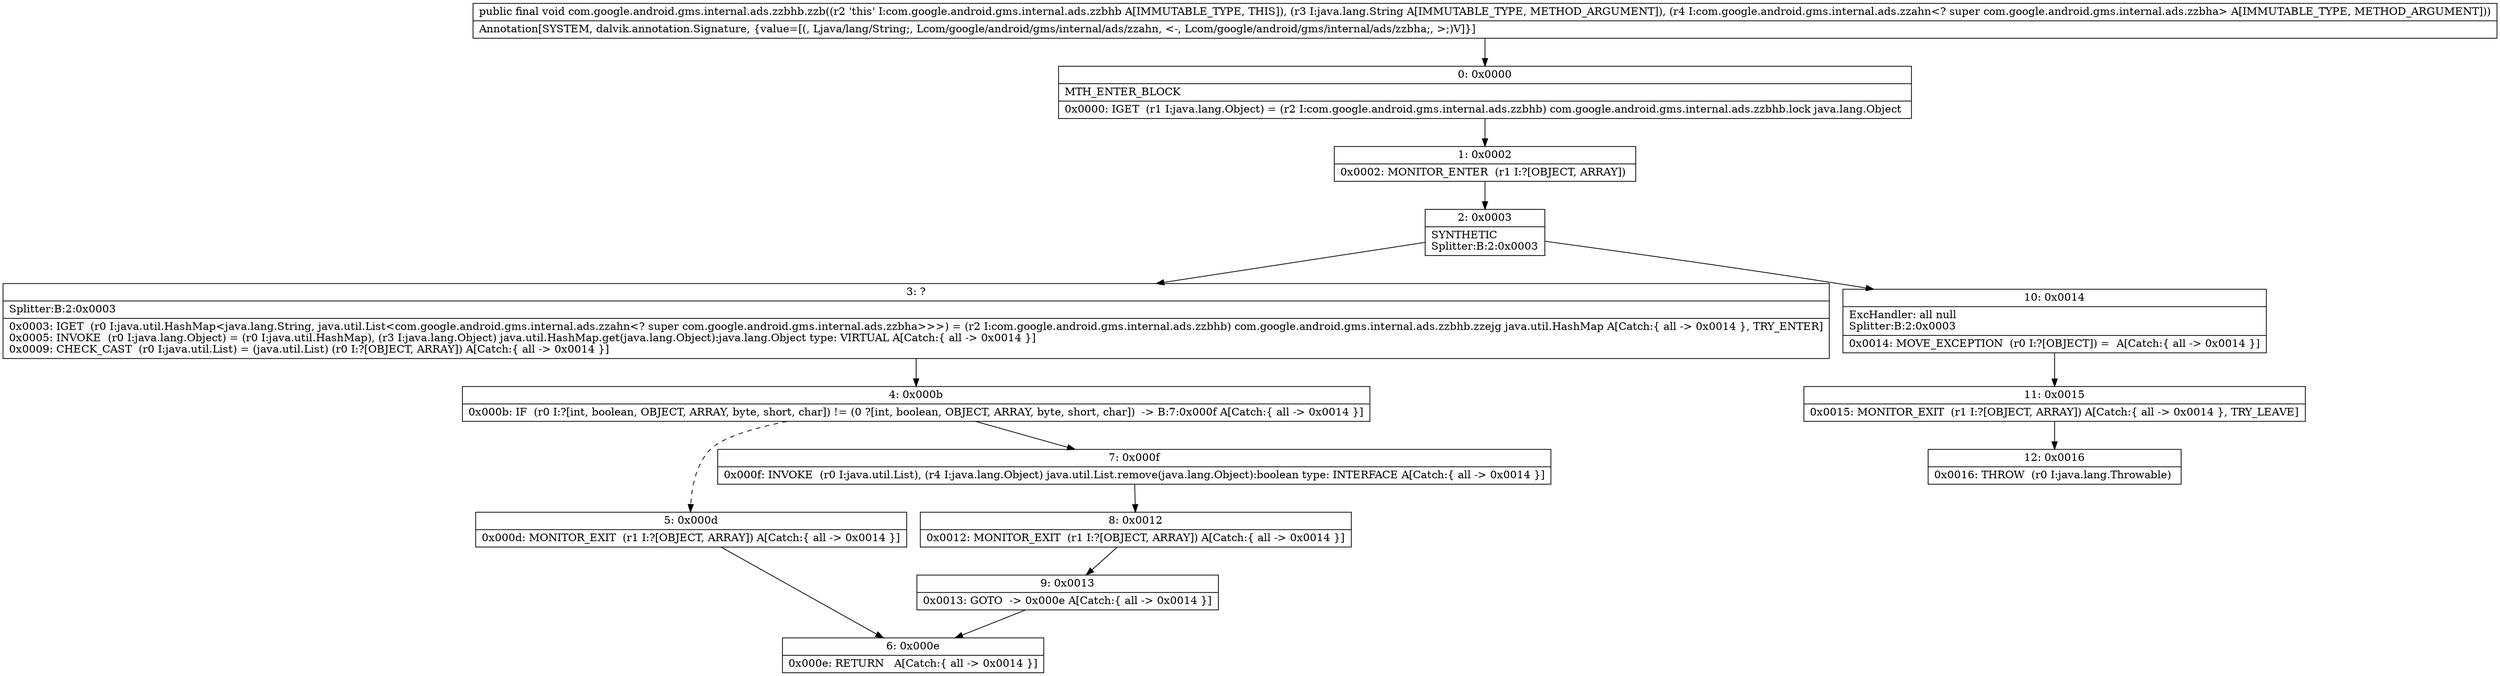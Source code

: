 digraph "CFG forcom.google.android.gms.internal.ads.zzbhb.zzb(Ljava\/lang\/String;Lcom\/google\/android\/gms\/internal\/ads\/zzahn;)V" {
Node_0 [shape=record,label="{0\:\ 0x0000|MTH_ENTER_BLOCK\l|0x0000: IGET  (r1 I:java.lang.Object) = (r2 I:com.google.android.gms.internal.ads.zzbhb) com.google.android.gms.internal.ads.zzbhb.lock java.lang.Object \l}"];
Node_1 [shape=record,label="{1\:\ 0x0002|0x0002: MONITOR_ENTER  (r1 I:?[OBJECT, ARRAY]) \l}"];
Node_2 [shape=record,label="{2\:\ 0x0003|SYNTHETIC\lSplitter:B:2:0x0003\l}"];
Node_3 [shape=record,label="{3\:\ ?|Splitter:B:2:0x0003\l|0x0003: IGET  (r0 I:java.util.HashMap\<java.lang.String, java.util.List\<com.google.android.gms.internal.ads.zzahn\<? super com.google.android.gms.internal.ads.zzbha\>\>\>) = (r2 I:com.google.android.gms.internal.ads.zzbhb) com.google.android.gms.internal.ads.zzbhb.zzejg java.util.HashMap A[Catch:\{ all \-\> 0x0014 \}, TRY_ENTER]\l0x0005: INVOKE  (r0 I:java.lang.Object) = (r0 I:java.util.HashMap), (r3 I:java.lang.Object) java.util.HashMap.get(java.lang.Object):java.lang.Object type: VIRTUAL A[Catch:\{ all \-\> 0x0014 \}]\l0x0009: CHECK_CAST  (r0 I:java.util.List) = (java.util.List) (r0 I:?[OBJECT, ARRAY]) A[Catch:\{ all \-\> 0x0014 \}]\l}"];
Node_4 [shape=record,label="{4\:\ 0x000b|0x000b: IF  (r0 I:?[int, boolean, OBJECT, ARRAY, byte, short, char]) != (0 ?[int, boolean, OBJECT, ARRAY, byte, short, char])  \-\> B:7:0x000f A[Catch:\{ all \-\> 0x0014 \}]\l}"];
Node_5 [shape=record,label="{5\:\ 0x000d|0x000d: MONITOR_EXIT  (r1 I:?[OBJECT, ARRAY]) A[Catch:\{ all \-\> 0x0014 \}]\l}"];
Node_6 [shape=record,label="{6\:\ 0x000e|0x000e: RETURN   A[Catch:\{ all \-\> 0x0014 \}]\l}"];
Node_7 [shape=record,label="{7\:\ 0x000f|0x000f: INVOKE  (r0 I:java.util.List), (r4 I:java.lang.Object) java.util.List.remove(java.lang.Object):boolean type: INTERFACE A[Catch:\{ all \-\> 0x0014 \}]\l}"];
Node_8 [shape=record,label="{8\:\ 0x0012|0x0012: MONITOR_EXIT  (r1 I:?[OBJECT, ARRAY]) A[Catch:\{ all \-\> 0x0014 \}]\l}"];
Node_9 [shape=record,label="{9\:\ 0x0013|0x0013: GOTO  \-\> 0x000e A[Catch:\{ all \-\> 0x0014 \}]\l}"];
Node_10 [shape=record,label="{10\:\ 0x0014|ExcHandler: all null\lSplitter:B:2:0x0003\l|0x0014: MOVE_EXCEPTION  (r0 I:?[OBJECT]) =  A[Catch:\{ all \-\> 0x0014 \}]\l}"];
Node_11 [shape=record,label="{11\:\ 0x0015|0x0015: MONITOR_EXIT  (r1 I:?[OBJECT, ARRAY]) A[Catch:\{ all \-\> 0x0014 \}, TRY_LEAVE]\l}"];
Node_12 [shape=record,label="{12\:\ 0x0016|0x0016: THROW  (r0 I:java.lang.Throwable) \l}"];
MethodNode[shape=record,label="{public final void com.google.android.gms.internal.ads.zzbhb.zzb((r2 'this' I:com.google.android.gms.internal.ads.zzbhb A[IMMUTABLE_TYPE, THIS]), (r3 I:java.lang.String A[IMMUTABLE_TYPE, METHOD_ARGUMENT]), (r4 I:com.google.android.gms.internal.ads.zzahn\<? super com.google.android.gms.internal.ads.zzbha\> A[IMMUTABLE_TYPE, METHOD_ARGUMENT]))  | Annotation[SYSTEM, dalvik.annotation.Signature, \{value=[(, Ljava\/lang\/String;, Lcom\/google\/android\/gms\/internal\/ads\/zzahn, \<\-, Lcom\/google\/android\/gms\/internal\/ads\/zzbha;, \>;)V]\}]\l}"];
MethodNode -> Node_0;
Node_0 -> Node_1;
Node_1 -> Node_2;
Node_2 -> Node_3;
Node_2 -> Node_10;
Node_3 -> Node_4;
Node_4 -> Node_5[style=dashed];
Node_4 -> Node_7;
Node_5 -> Node_6;
Node_7 -> Node_8;
Node_8 -> Node_9;
Node_9 -> Node_6;
Node_10 -> Node_11;
Node_11 -> Node_12;
}

